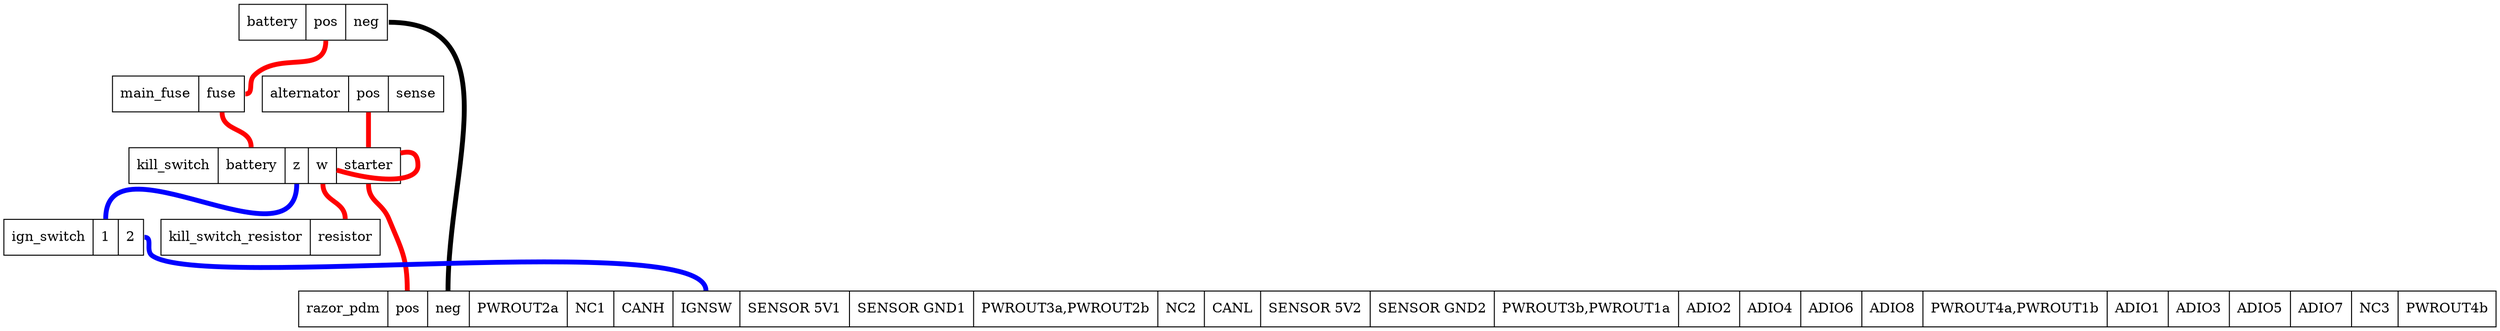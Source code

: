 strict graph "" {
	graph [bb="0,0,2570,329"];
	node [label="\N",
		shape=record
	];
	battery	[height=0.51389,
		label="battery | <pos> pos | <neg> neg ",
		pos="319,310.5",
		ranksep=2.0,
		rects="242.5,292.5,311.5,328.5 311.5,292.5,352.5,328.5 352.5,292.5,395.5,328.5",
		width=2.125];
	main_fuse	[height=0.51389,
		label="main_fuse | <fuse> fuse ",
		pos="180,237.5",
		ranksep=2.0,
		rects="112,219.5,201,255.5 201,219.5,248,255.5",
		width=1.8889];
	battery:pos -- main_fuse:fuse	[color=red,
		penwidth=5,
		pos="332,292 332,255.43 283.86,281.86 258,256 251.53,249.53 258.14,237.5 249,237.5"];
	razor_pdm	[height=0.51389,
		label="razor_pdm | <pos> pos | <neg> neg | <PWROUT2a> PWROUT2a | <NC1> NC1 | <CANH> CANH | <IGNSW> IGNSW | <SENSOR 5V1> SENSOR 5V1 | <SENSOR \
GND1> SENSOR GND1 | <PWROUT3a,PWROUT2b> PWROUT3a,PWROUT2b | <NC2> NC2 | <CANL> CANL | <SENSOR 5V2> SENSOR 5V2 | <SENSOR GND2> SENSOR \
GND2 | <PWROUT3b,PWROUT1a> PWROUT3b,PWROUT1a | <ADIO2> ADIO2 | <ADIO4> ADIO4 | <ADIO6> ADIO6 | <ADIO8> ADIO8 | <PWROUT4a,PWROUT1b> \
PWROUT4a,PWROUT1b | <ADIO1> ADIO1 | <ADIO3> ADIO3 | <ADIO5> ADIO5 | <ADIO7> ADIO7 | <NC3> NC3 | <PWROUT4b> PWROUT4b ",
		pos="1437,18.5",
		ranksep=2.0,
		rects="304,0.5,396,36.5 396,0.5,437,36.5 437,0.5,480,36.5 480,0.5,581,36.5 581,0.5,629,36.5 629,0.5,690,36.5 690,0.5,759,36.5 759,0.5,872,\
36.5 872,0.5,1000,36.5 1000,0.5,1190,36.5 1190,0.5,1238,36.5 1238,0.5,1296,36.5 1296,0.5,1409,36.5 1409,0.5,1537,36.5 1537,0.5,1727,\
36.5 1727,0.5,1790,36.5 1790,0.5,1853,36.5 1853,0.5,1916,36.5 1916,0.5,1979,36.5 1979,0.5,2169,36.5 2169,0.5,2232,36.5 2232,0.5,\
2295,36.5 2295,0.5,2358,36.5 2358,0.5,2421,36.5 2421,0.5,2469,36.5 2469,0.5,2570,36.5",
		width=31.472];
	battery:neg -- razor_pdm:neg	[color=black,
		penwidth=5,
		pos="397,310.5 521.54,310.5 458,161.54 458,37"];
	kill_switch	[height=0.51389,
		label="kill_switch | <battery> battery | <z> z | <w> w | <starter> starter ",
		pos="269,164.5",
		ranksep=2.0,
		rects="129,146.5,221,182.5 221,146.5,290,182.5 290,146.5,314,182.5 314,146.5,343,182.5 343,146.5,409,182.5",
		width=3.8889];
	main_fuse:fuse -- kill_switch:battery	[color=red,
		penwidth=5,
		pos="225,219 225,198.17 255,203.83 255,183"];
	kill_switch:starter -- razor_pdm:pos	[color=red,
		penwidth=5,
		pos="376,146 376,127.48 389.93,127.12 397,110 409.79,79.009 416,70.525 416,37"];
	kill_switch:starter -- kill_switch:w	[color=red,
		penwidth=5,
		pos="409.03,177.1 422.25,180.02 427,175.82 427,164.5 427,148.15 389.61,146.65 343.29,160"];
	kill_switch_resistor	[height=0.51389,
		label="kill_switch_resistor | <resistor> resistor ",
		pos="275,91.5",
		ranksep=2.0,
		rects="162,73.5,316,109.5 316,73.5,388,109.5",
		width=3.1389];
	kill_switch:w -- kill_switch_resistor:resistor	[color=red,
		penwidth=5,
		pos="329,146 329,127.01 352,128.99 352,110"];
	ign_switch	[height=0.51389,
		label="ign_switch | <1> 1 | <2> 2 ",
		pos="72,91.5",
		ranksep=2.0,
		rects="0,73.5,92,109.5 92,73.5,118,109.5 118,73.5,144,109.5",
		width=2];
	kill_switch:z -- ign_switch:1	[color=blue,
		penwidth=5,
		pos="302,146 302,56.995 105,199.01 105,110"];
	ign_switch:2 -- razor_pdm:IGNSW	[color=blue,
		penwidth=5,
		pos="145,91.5 153.96,91.5 145.67,78.152 153,73 205,36.437 724,100.57 724,37"];
	alternator	[height=0.51389,
		label="alternator | <pos> pos | <sense> sense ",
		pos="360,237.5",
		ranksep=2.0,
		rects="266.5,219.5,355.5,255.5 355.5,219.5,396.5,255.5 396.5,219.5,453.5,255.5",
		width=2.5972];
	alternator:pos -- kill_switch:starter	[color=red,
		penwidth=5,
		pos="376,219 376,203 376,199 376,183"];
}
